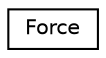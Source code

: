 digraph "Graphical Class Hierarchy"
{
  edge [fontname="Helvetica",fontsize="10",labelfontname="Helvetica",labelfontsize="10"];
  node [fontname="Helvetica",fontsize="10",shape=record];
  rankdir="LR";
  Node1 [label="Force",height=0.2,width=0.4,color="black", fillcolor="white", style="filled",URL="$d4/d88/class_force.html",tooltip="Represents a force to be applied on an object. "];
}
